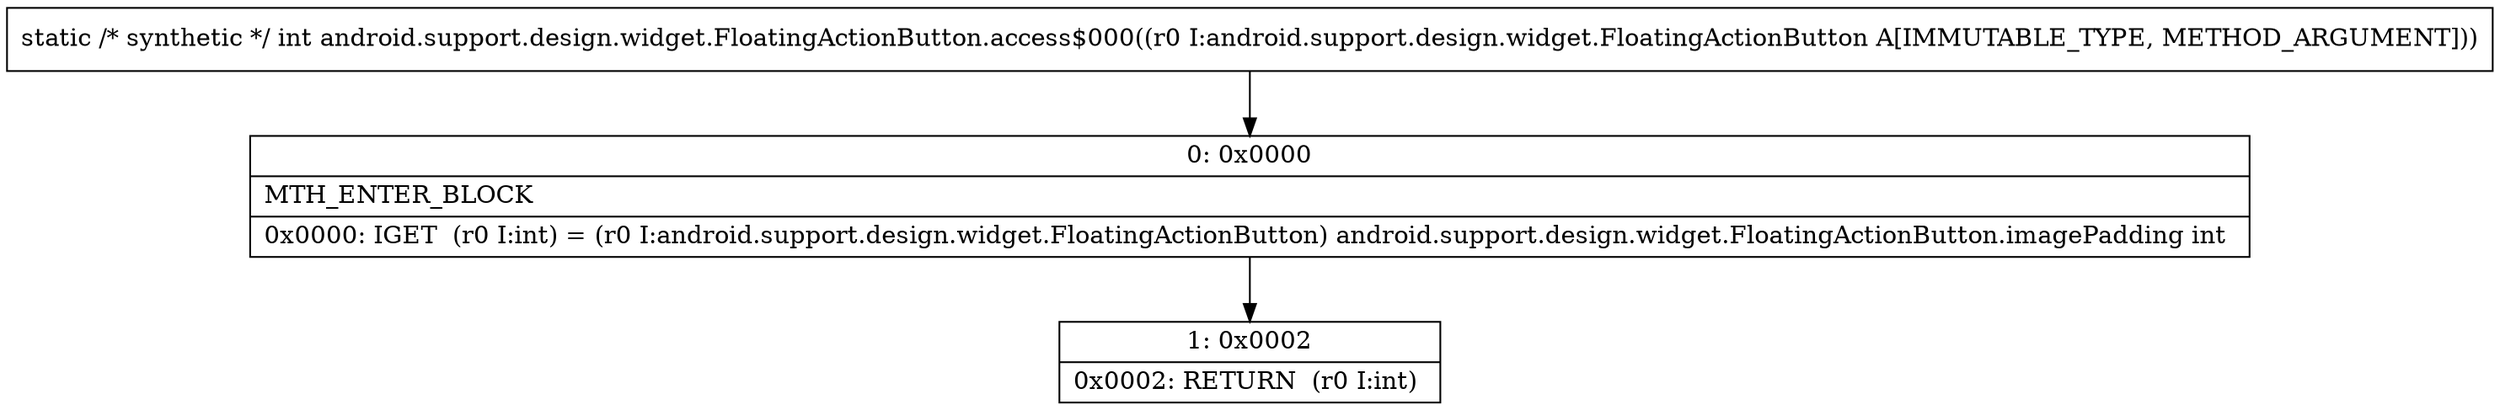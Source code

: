 digraph "CFG forandroid.support.design.widget.FloatingActionButton.access$000(Landroid\/support\/design\/widget\/FloatingActionButton;)I" {
Node_0 [shape=record,label="{0\:\ 0x0000|MTH_ENTER_BLOCK\l|0x0000: IGET  (r0 I:int) = (r0 I:android.support.design.widget.FloatingActionButton) android.support.design.widget.FloatingActionButton.imagePadding int \l}"];
Node_1 [shape=record,label="{1\:\ 0x0002|0x0002: RETURN  (r0 I:int) \l}"];
MethodNode[shape=record,label="{static \/* synthetic *\/ int android.support.design.widget.FloatingActionButton.access$000((r0 I:android.support.design.widget.FloatingActionButton A[IMMUTABLE_TYPE, METHOD_ARGUMENT])) }"];
MethodNode -> Node_0;
Node_0 -> Node_1;
}

